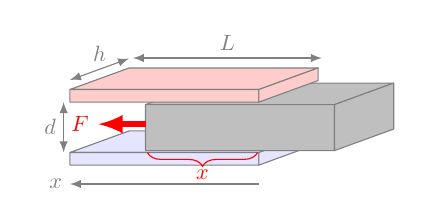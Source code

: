 \tikzset{pics/plate/.style n args={6}{
    % #1 thickness
    % #2 length
    % #3 angle
    % #4 width
    % #5 color
    code = {
        \draw[line join = round, #6, fill=#5] (0,-#1) coordinate (A) --
                                  ++(#2,0) coordinate (B) --
                                  ++(#3:#4) coordinate (C) --
                                  ++(-#2,0) coordinate (D) -- (A);
        \draw[line join = round, #6, fill=#5] (A) -- ++(0,-#1) coordinate (A1) --
                                  ++(#2,0) coordinate (B1) --
                                  (B) -- cycle;
        \draw[line join = round, #6, fill=#5] (B1) -- ++(#3:#4) coordinate (C1) --
                                  (C) -- (B) -- cycle;
    }
}}

\begin{tikzpicture}[>=latex, scale=0.8, transform shape]

\draw  (0,-1)    pic {plate={0.2}{3}{20}{1}{blue!10}{gray}};
\draw  (1.2,0.29)  pic {plate={0.73}{3}{20}{1}{gray!50}{gray}};
\draw  (0,0)     pic {plate={0.2}{3}{20}{1}{red!20}{gray}};

\draw[gray, <->] (1,0.3) -- node[above] {$L$} ++(3, 0);
\draw[gray, <->] (-0, -0.05) -- node[above] {$h$} ++(20:1);
\draw[gray, <->] (-0.1, -0.4) -- node[left] {$d$} ++(0, -0.8);
\draw[gray,  <-]  (0,-1.7) node[left] {$x$} -- ++(3,0) ;

\draw [red, decorate,decoration={brace,amplitude=5pt,raise=0ex, mirror}]
  (1.23,-1.2) -- ++(1.75,0) node[midway, yshift=-10pt]{$x$};

\draw[->, line width=2pt, red] (1.2,-0.75) -- ++(-0.75,0) node[left] {$F$};

\end{tikzpicture}